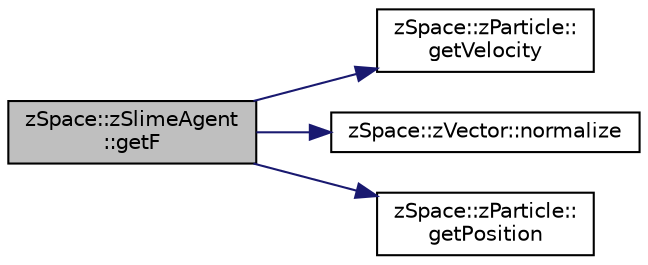digraph "zSpace::zSlimeAgent::getF"
{
 // LATEX_PDF_SIZE
  edge [fontname="Helvetica",fontsize="10",labelfontname="Helvetica",labelfontsize="10"];
  node [fontname="Helvetica",fontsize="10",shape=record];
  rankdir="LR";
  Node6 [label="zSpace::zSlimeAgent\l::getF",height=0.2,width=0.4,color="black", fillcolor="grey75", style="filled", fontcolor="black",tooltip="This method returns the forward direction for the agent."];
  Node6 -> Node7 [color="midnightblue",fontsize="10",style="solid",fontname="Helvetica"];
  Node7 [label="zSpace::zParticle::\lgetVelocity",height=0.2,width=0.4,color="black", fillcolor="white", style="filled",URL="$classz_space_1_1z_particle.html#a9ee147fedf5b3cf658fd8bf53d913a3c",tooltip="This method retruns the velocity of the particle."];
  Node6 -> Node8 [color="midnightblue",fontsize="10",style="solid",fontname="Helvetica"];
  Node8 [label="zSpace::zVector::normalize",height=0.2,width=0.4,color="black", fillcolor="white", style="filled",URL="$classz_space_1_1z_vector.html#a27d075d5055bb92ddfe63fae4010339b",tooltip="This method normalizes the vector to unit length."];
  Node6 -> Node9 [color="midnightblue",fontsize="10",style="solid",fontname="Helvetica"];
  Node9 [label="zSpace::zParticle::\lgetPosition",height=0.2,width=0.4,color="black", fillcolor="white", style="filled",URL="$classz_space_1_1z_particle.html#acea931c316bc1628e7029a22378fc948",tooltip="This method retruns the position of the particle."];
}

